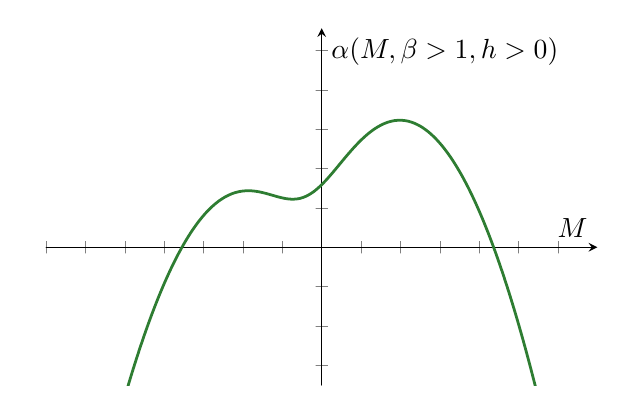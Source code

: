 %<<<<<<<WARNING>>>>>>>
% PGF/Tikz doesn't support the following mathematical functions:
% cosh, acosh, sinh, asinh, tanh, atanh,
% x^r with r not integer

% Plotting will be done using GNUPLOT
% GNUPLOT must be installed and you must allow Latex to call external
% programs by adding the following option to your compiler
% shell-escape    OR    enable-write18 
% Example: pdflatex --shell-escape file.tex 

\definecolor{sexdts}{rgb}{0.18,0.49,0.196}
\begin{tikzpicture}[line cap=round,line join=round,>=triangle 45,x=1cm,y=1cm]
\begin{axis}[
x=1cm,y=1cm,
axis lines=middle,
xmin=-3.5,
xmax=3.5,
ymin=-1.75,
ymax=2.782,
xtick={-4,-3.5,...,3},
ytick={-1.5,-1,...,2.5},
xticklabels={,,},
yticklabels={,,},
xlabel=$M$,
ylabel={$\alpha(M,\beta>1,h>0)$},]
\clip(-4.054,-1.75) rectangle (4.444,2.782);
\draw[line width=1pt,color=sexdts,smooth,samples=100,domain=-4.054:4.444] plot(\x,{ln(2)+ln(cosh(2.3*((\x)+0.2)))-1/2*2.3*(\x)^(2)});
\end{axis}
\end{tikzpicture}